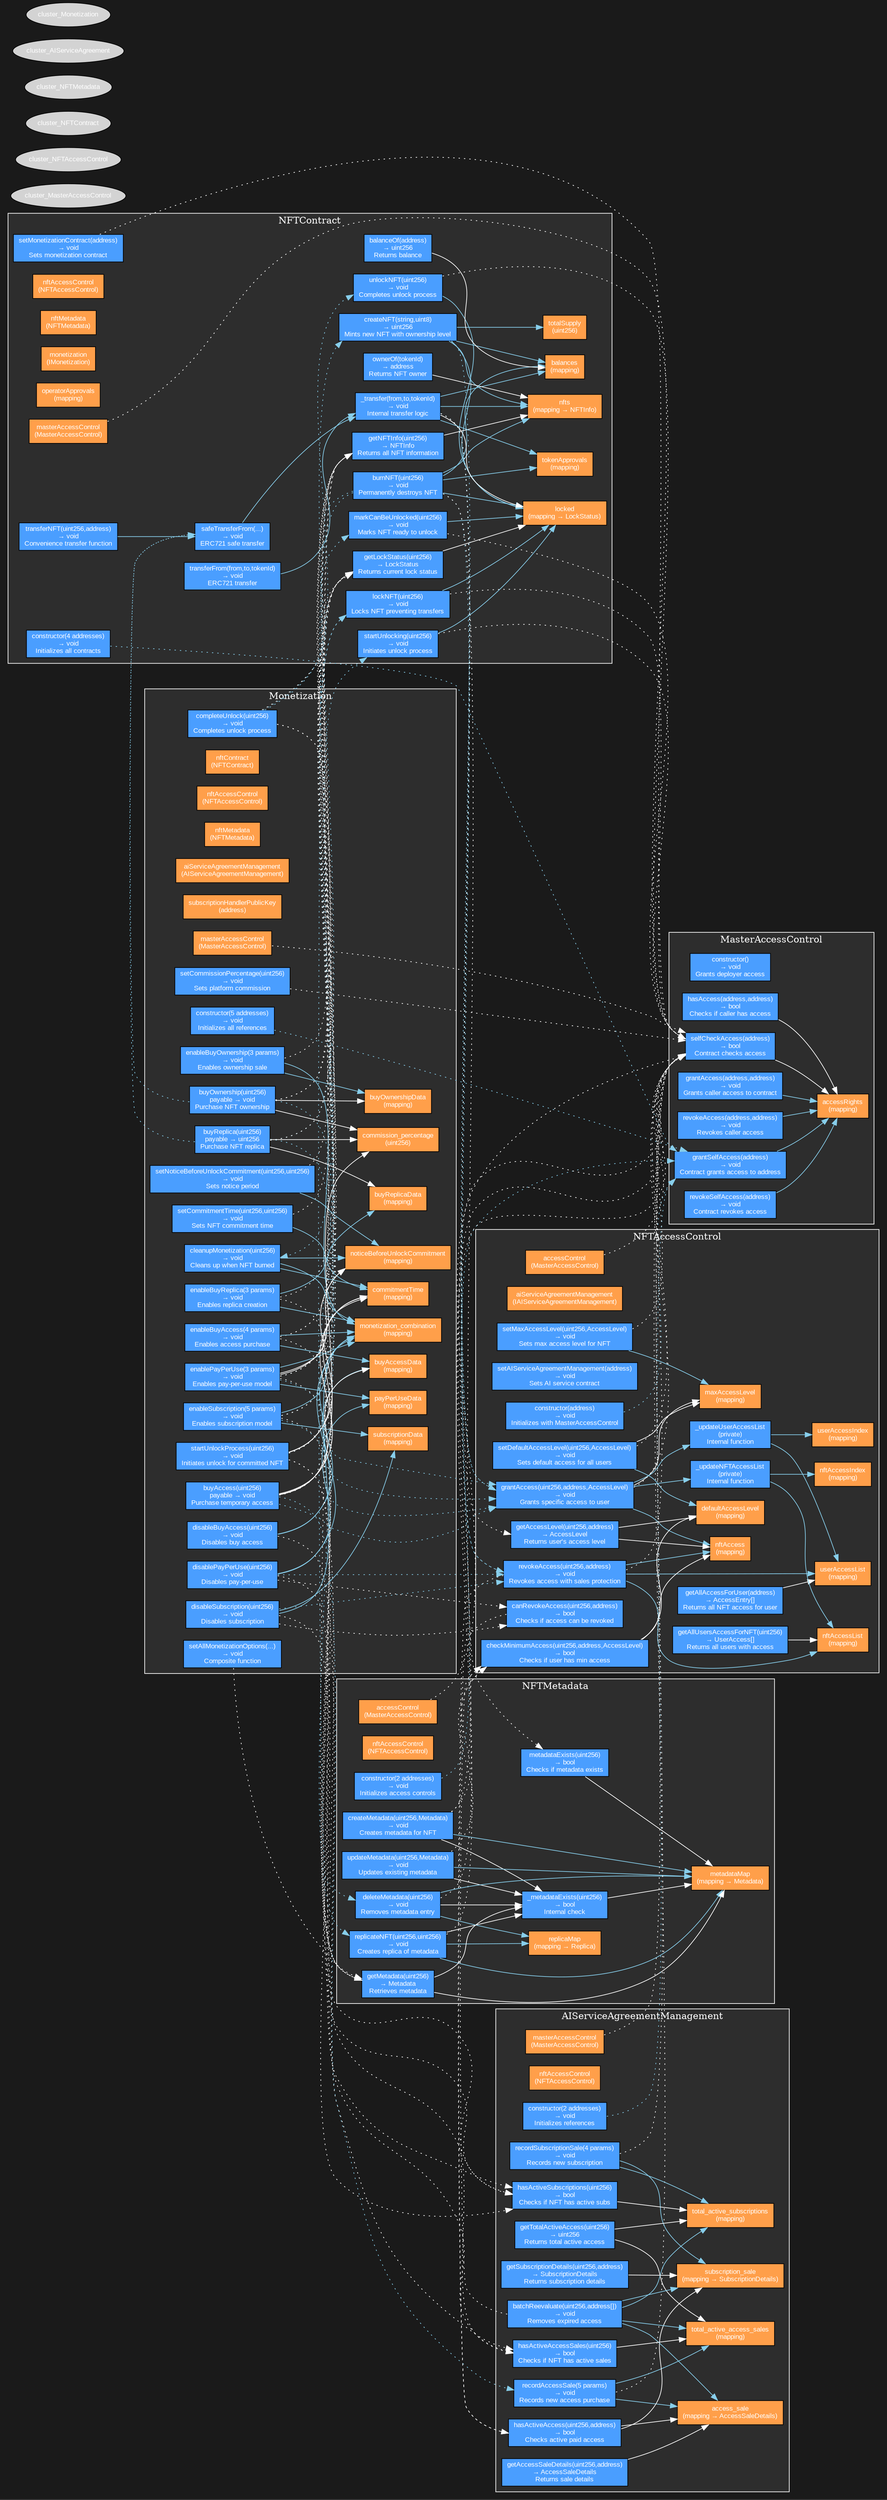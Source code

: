 digraph SmartContractArchitecture {
    // Dark mode styling
    bgcolor="#1a1a1a"
    fontcolor="white"
    node [fontcolor="white", style="filled", fontname="Arial", fontsize=10]
    edge [fontcolor="white"]
    
    // Color scheme
    // Functions: #4a9eff (light blue)
    // Variables: #ff9f4a (orange)
    // Contract boxes: #2d2d2d (dark gray)
    // Read connections: white
    // Write connections: #87CEEB (light blue)
    
    compound=true
    rankdir=LR
    
    // MasterAccessControl Contract
    subgraph cluster_MasterAccessControl {
        label="MasterAccessControl"
        bgcolor="#2d2d2d"
        color="white"
        
        // Variables
        MAC_accessRights [label="accessRights\n(mapping)", fillcolor="#ff9f4a", shape="box"]
        
        // Functions
        MAC_constructor [label="constructor()\n→ void\nGrants deployer access", fillcolor="#4a9eff", shape="box"]
        MAC_grantAccess [label="grantAccess(address,address)\n→ void\nGrants caller access to contract", fillcolor="#4a9eff", shape="box"]
        MAC_revokeAccess [label="revokeAccess(address,address)\n→ void\nRevokes caller access", fillcolor="#4a9eff", shape="box"]
        MAC_grantSelfAccess [label="grantSelfAccess(address)\n→ void\nContract grants access to address", fillcolor="#4a9eff", shape="box"]
        MAC_revokeSelfAccess [label="revokeSelfAccess(address)\n→ void\nContract revokes access", fillcolor="#4a9eff", shape="box"]
        MAC_hasAccess [label="hasAccess(address,address)\n→ bool\nChecks if caller has access", fillcolor="#4a9eff", shape="box"]
        MAC_selfCheckAccess [label="selfCheckAccess(address)\n→ bool\nContract checks access", fillcolor="#4a9eff", shape="box"]
    }
    
    // NFTAccessControl Contract
    subgraph cluster_NFTAccessControl {
        label="NFTAccessControl"
        bgcolor="#2d2d2d"
        color="white"
        
        // Variables
        NAC_accessControl [label="accessControl\n(MasterAccessControl)", fillcolor="#ff9f4a", shape="box"]
        NAC_aiServiceAgreement [label="aiServiceAgreementManagement\n(IAIServiceAgreementManagement)", fillcolor="#ff9f4a", shape="box"]
        NAC_nftAccess [label="nftAccess\n(mapping)", fillcolor="#ff9f4a", shape="box"]
        NAC_defaultAccessLevel [label="defaultAccessLevel\n(mapping)", fillcolor="#ff9f4a", shape="box"]
        NAC_maxAccessLevel [label="maxAccessLevel\n(mapping)", fillcolor="#ff9f4a", shape="box"]
        NAC_userAccessList [label="userAccessList\n(mapping)", fillcolor="#ff9f4a", shape="box"]
        NAC_userAccessIndex [label="userAccessIndex\n(mapping)", fillcolor="#ff9f4a", shape="box"]
        NAC_nftAccessList [label="nftAccessList\n(mapping)", fillcolor="#ff9f4a", shape="box"]
        NAC_nftAccessIndex [label="nftAccessIndex\n(mapping)", fillcolor="#ff9f4a", shape="box"]
        
        // Functions
        NAC_constructor [label="constructor(address)\n→ void\nInitializes with MasterAccessControl", fillcolor="#4a9eff", shape="box"]
        NAC_setAIServiceAgreement [label="setAIServiceAgreementManagement(address)\n→ void\nSets AI service contract", fillcolor="#4a9eff", shape="box"]
        NAC_setMaxAccessLevel [label="setMaxAccessLevel(uint256,AccessLevel)\n→ void\nSets max access level for NFT", fillcolor="#4a9eff", shape="box"]
        NAC_setDefaultAccessLevel [label="setDefaultAccessLevel(uint256,AccessLevel)\n→ void\nSets default access for all users", fillcolor="#4a9eff", shape="box"]
        NAC_grantAccess [label="grantAccess(uint256,address,AccessLevel)\n→ void\nGrants specific access to user", fillcolor="#4a9eff", shape="box"]
        NAC_revokeAccess [label="revokeAccess(uint256,address)\n→ void\nRevokes access with sales protection", fillcolor="#4a9eff", shape="box"]
        NAC_getAllAccessForUser [label="getAllAccessForUser(address)\n→ AccessEntry[]\nReturns all NFT access for user", fillcolor="#4a9eff", shape="box"]
        NAC_getAccessLevel [label="getAccessLevel(uint256,address)\n→ AccessLevel\nReturns user's access level", fillcolor="#4a9eff", shape="box"]
        NAC_checkMinimumAccess [label="checkMinimumAccess(uint256,address,AccessLevel)\n→ bool\nChecks if user has min access", fillcolor="#4a9eff", shape="box"]
        NAC_getAllUsersAccessForNFT [label="getAllUsersAccessForNFT(uint256)\n→ UserAccess[]\nReturns all users with access", fillcolor="#4a9eff", shape="box"]
        NAC_canRevokeAccess [label="canRevokeAccess(uint256,address)\n→ bool\nChecks if access can be revoked", fillcolor="#4a9eff", shape="box"]
        NAC_updateUserAccessList [label="_updateUserAccessList\n(private)\nInternal function", fillcolor="#4a9eff", shape="box"]
        NAC_updateNFTAccessList [label="_updateNFTAccessList\n(private)\nInternal function", fillcolor="#4a9eff", shape="box"]
    }
    
    // NFTContract
    subgraph cluster_NFTContract {
        label="NFTContract"
        bgcolor="#2d2d2d"
        color="white"
        
        // Variables
        NC_masterAccessControl [label="masterAccessControl\n(MasterAccessControl)", fillcolor="#ff9f4a", shape="box"]
        NC_nftAccessControl [label="nftAccessControl\n(NFTAccessControl)", fillcolor="#ff9f4a", shape="box"]
        NC_nftMetadata [label="nftMetadata\n(NFTMetadata)", fillcolor="#ff9f4a", shape="box"]
        NC_monetization [label="monetization\n(IMonetization)", fillcolor="#ff9f4a", shape="box"]
        NC_nfts [label="nfts\n(mapping → NFTInfo)", fillcolor="#ff9f4a", shape="box"]
        NC_locked [label="locked\n(mapping → LockStatus)", fillcolor="#ff9f4a", shape="box"]
        NC_balances [label="balances\n(mapping)", fillcolor="#ff9f4a", shape="box"]
        NC_tokenApprovals [label="tokenApprovals\n(mapping)", fillcolor="#ff9f4a", shape="box"]
        NC_operatorApprovals [label="operatorApprovals\n(mapping)", fillcolor="#ff9f4a", shape="box"]
        NC_totalSupply [label="totalSupply\n(uint256)", fillcolor="#ff9f4a", shape="box"]
        
        // Functions
        NC_constructor [label="constructor(4 addresses)\n→ void\nInitializes all contracts", fillcolor="#4a9eff", shape="box"]
        NC_setMonetization [label="setMonetizationContract(address)\n→ void\nSets monetization contract", fillcolor="#4a9eff", shape="box"]
        NC_createNFT [label="createNFT(string,uint8)\n→ uint256\nMints new NFT with ownership level", fillcolor="#4a9eff", shape="box"]
        NC_burnNFT [label="burnNFT(uint256)\n→ void\nPermanently destroys NFT", fillcolor="#4a9eff", shape="box"]
        NC_lockNFT [label="lockNFT(uint256)\n→ void\nLocks NFT preventing transfers", fillcolor="#4a9eff", shape="box"]
        NC_startUnlocking [label="startUnlocking(uint256)\n→ void\nInitiates unlock process", fillcolor="#4a9eff", shape="box"]
        NC_markCanBeUnlocked [label="markCanBeUnlocked(uint256)\n→ void\nMarks NFT ready to unlock", fillcolor="#4a9eff", shape="box"]
        NC_unlockNFT [label="unlockNFT(uint256)\n→ void\nCompletes unlock process", fillcolor="#4a9eff", shape="box"]
        NC_transferNFT [label="transferNFT(uint256,address)\n→ void\nConvenience transfer function", fillcolor="#4a9eff", shape="box"]
        NC_getLockStatus [label="getLockStatus(uint256)\n→ LockStatus\nReturns current lock status", fillcolor="#4a9eff", shape="box"]
        NC_getNFTInfo [label="getNFTInfo(uint256)\n→ NFTInfo\nReturns all NFT information", fillcolor="#4a9eff", shape="box"]
        NC_safeTransferFrom [label="safeTransferFrom(...)\n→ void\nERC721 safe transfer", fillcolor="#4a9eff", shape="box"]
        NC_transferFrom [label="transferFrom(from,to,tokenId)\n→ void\nERC721 transfer", fillcolor="#4a9eff", shape="box"]
        NC_transfer [label="_transfer(from,to,tokenId)\n→ void\nInternal transfer logic", fillcolor="#4a9eff", shape="box"]
        NC_ownerOf [label="ownerOf(tokenId)\n→ address\nReturns NFT owner", fillcolor="#4a9eff", shape="box"]
        NC_balanceOf [label="balanceOf(address)\n→ uint256\nReturns balance", fillcolor="#4a9eff", shape="box"]
    }
    
    // NFTMetadata
    subgraph cluster_NFTMetadata {
        label="NFTMetadata"
        bgcolor="#2d2d2d"
        color="white"
        
        // Variables
        NM_accessControl [label="accessControl\n(MasterAccessControl)", fillcolor="#ff9f4a", shape="box"]
        NM_nftAccessControl [label="nftAccessControl\n(NFTAccessControl)", fillcolor="#ff9f4a", shape="box"]
        NM_metadataMap [label="metadataMap\n(mapping → Metadata)", fillcolor="#ff9f4a", shape="box"]
        NM_replicaMap [label="replicaMap\n(mapping → Replica)", fillcolor="#ff9f4a", shape="box"]
        
        // Functions
        NM_constructor [label="constructor(2 addresses)\n→ void\nInitializes access controls", fillcolor="#4a9eff", shape="box"]
        NM_createMetadata [label="createMetadata(uint256,Metadata)\n→ void\nCreates metadata for NFT", fillcolor="#4a9eff", shape="box"]
        NM_replicateNFT [label="replicateNFT(uint256,uint256)\n→ void\nCreates replica of metadata", fillcolor="#4a9eff", shape="box"]
        NM_updateMetadata [label="updateMetadata(uint256,Metadata)\n→ void\nUpdates existing metadata", fillcolor="#4a9eff", shape="box"]
        NM_deleteMetadata [label="deleteMetadata(uint256)\n→ void\nRemoves metadata entry", fillcolor="#4a9eff", shape="box"]
        NM_getMetadata [label="getMetadata(uint256)\n→ Metadata\nRetrieves metadata", fillcolor="#4a9eff", shape="box"]
        NM_metadataExists [label="metadataExists(uint256)\n→ bool\nChecks if metadata exists", fillcolor="#4a9eff", shape="box"]
        NM_metadataExistsInternal [label="_metadataExists(uint256)\n→ bool\nInternal check", fillcolor="#4a9eff", shape="box"]
    }
    
    // AIServiceAgreementManagement
    subgraph cluster_AIServiceAgreement {
        label="AIServiceAgreementManagement"
        bgcolor="#2d2d2d"
        color="white"
        
        // Variables
        ASA_masterAccessControl [label="masterAccessControl\n(MasterAccessControl)", fillcolor="#ff9f4a", shape="box"]
        ASA_nftAccessControl [label="nftAccessControl\n(NFTAccessControl)", fillcolor="#ff9f4a", shape="box"]
        ASA_access_sale [label="access_sale\n(mapping → AccessSaleDetails)", fillcolor="#ff9f4a", shape="box"]
        ASA_subscription_sale [label="subscription_sale\n(mapping → SubscriptionDetails)", fillcolor="#ff9f4a", shape="box"]
        ASA_total_active_access [label="total_active_access_sales\n(mapping)", fillcolor="#ff9f4a", shape="box"]
        ASA_total_active_subs [label="total_active_subscriptions\n(mapping)", fillcolor="#ff9f4a", shape="box"]
        
        // Functions
        ASA_constructor [label="constructor(2 addresses)\n→ void\nInitializes references", fillcolor="#4a9eff", shape="box"]
        ASA_recordAccessSale [label="recordAccessSale(5 params)\n→ void\nRecords new access purchase", fillcolor="#4a9eff", shape="box"]
        ASA_recordSubscriptionSale [label="recordSubscriptionSale(4 params)\n→ void\nRecords new subscription", fillcolor="#4a9eff", shape="box"]
        ASA_hasActiveAccess [label="hasActiveAccess(uint256,address)\n→ bool\nChecks active paid access", fillcolor="#4a9eff", shape="box"]
        ASA_getTotalActiveAccess [label="getTotalActiveAccess(uint256)\n→ uint256\nReturns total active access", fillcolor="#4a9eff", shape="box"]
        ASA_batchReevaluate [label="batchReevaluate(uint256,address[])\n→ void\nRemoves expired access", fillcolor="#4a9eff", shape="box"]
        ASA_hasActiveSubscriptions [label="hasActiveSubscriptions(uint256)\n→ bool\nChecks if NFT has active subs", fillcolor="#4a9eff", shape="box"]
        ASA_hasActiveAccessSales [label="hasActiveAccessSales(uint256)\n→ bool\nChecks if NFT has active sales", fillcolor="#4a9eff", shape="box"]
        ASA_getAccessSaleDetails [label="getAccessSaleDetails(uint256,address)\n→ AccessSaleDetails\nReturns sale details", fillcolor="#4a9eff", shape="box"]
        ASA_getSubscriptionDetails [label="getSubscriptionDetails(uint256,address)\n→ SubscriptionDetails\nReturns subscription details", fillcolor="#4a9eff", shape="box"]
    }
    
    // Monetization
    subgraph cluster_Monetization {
        label="Monetization"
        bgcolor="#2d2d2d"
        color="white"
        
        // Variables (selected key ones due to space)
        M_masterAccessControl [label="masterAccessControl\n(MasterAccessControl)", fillcolor="#ff9f4a", shape="box"]
        M_nftContract [label="nftContract\n(NFTContract)", fillcolor="#ff9f4a", shape="box"]
        M_nftAccessControl [label="nftAccessControl\n(NFTAccessControl)", fillcolor="#ff9f4a", shape="box"]
        M_nftMetadata [label="nftMetadata\n(NFTMetadata)", fillcolor="#ff9f4a", shape="box"]
        M_aiServiceAgreement [label="aiServiceAgreementManagement\n(AIServiceAgreementManagement)", fillcolor="#ff9f4a", shape="box"]
        M_commission [label="commission_percentage\n(uint256)", fillcolor="#ff9f4a", shape="box"]
        M_subscriptionHandler [label="subscriptionHandlerPublicKey\n(address)", fillcolor="#ff9f4a", shape="box"]
        M_monetization_combo [label="monetization_combination\n(mapping)", fillcolor="#ff9f4a", shape="box"]
        M_commitmentTime [label="commitmentTime\n(mapping)", fillcolor="#ff9f4a", shape="box"]
        M_noticeBeforeUnlock [label="noticeBeforeUnlockCommitment\n(mapping)", fillcolor="#ff9f4a", shape="box"]
        M_payPerUseData [label="payPerUseData\n(mapping)", fillcolor="#ff9f4a", shape="box"]
        M_subscriptionData [label="subscriptionData\n(mapping)", fillcolor="#ff9f4a", shape="box"]
        M_buyAccessData [label="buyAccessData\n(mapping)", fillcolor="#ff9f4a", shape="box"]
        M_buyOwnershipData [label="buyOwnershipData\n(mapping)", fillcolor="#ff9f4a", shape="box"]
        M_buyReplicaData [label="buyReplicaData\n(mapping)", fillcolor="#ff9f4a", shape="box"]
        
        // Key Functions
        M_constructor [label="constructor(5 addresses)\n→ void\nInitializes all references", fillcolor="#4a9eff", shape="box"]
        M_setCommissionPercentage [label="setCommissionPercentage(uint256)\n→ void\nSets platform commission", fillcolor="#4a9eff", shape="box"]
        M_setCommitmentTime [label="setCommitmentTime(uint256,uint256)\n→ void\nSets NFT commitment time", fillcolor="#4a9eff", shape="box"]
        M_setNoticeBeforeUnlock [label="setNoticeBeforeUnlockCommitment(uint256,uint256)\n→ void\nSets notice period", fillcolor="#4a9eff", shape="box"]
        M_enablePayPerUse [label="enablePayPerUse(3 params)\n→ void\nEnables pay-per-use model", fillcolor="#4a9eff", shape="box"]
        M_enableSubscription [label="enableSubscription(5 params)\n→ void\nEnables subscription model", fillcolor="#4a9eff", shape="box"]
        M_enableBuyAccess [label="enableBuyAccess(4 params)\n→ void\nEnables access purchase", fillcolor="#4a9eff", shape="box"]
        M_enableBuyOwnership [label="enableBuyOwnership(3 params)\n→ void\nEnables ownership sale", fillcolor="#4a9eff", shape="box"]
        M_enableBuyReplica [label="enableBuyReplica(3 params)\n→ void\nEnables replica creation", fillcolor="#4a9eff", shape="box"]
        M_disablePayPerUse [label="disablePayPerUse(uint256)\n→ void\nDisables pay-per-use", fillcolor="#4a9eff", shape="box"]
        M_disableSubscription [label="disableSubscription(uint256)\n→ void\nDisables subscription", fillcolor="#4a9eff", shape="box"]
        M_disableBuyAccess [label="disableBuyAccess(uint256)\n→ void\nDisables buy access", fillcolor="#4a9eff", shape="box"]
        M_buyOwnership [label="buyOwnership(uint256)\npayable → void\nPurchase NFT ownership", fillcolor="#4a9eff", shape="box"]
        M_buyReplica [label="buyReplica(uint256)\npayable → uint256\nPurchase NFT replica", fillcolor="#4a9eff", shape="box"]
        M_buyAccess [label="buyAccess(uint256)\npayable → void\nPurchase temporary access", fillcolor="#4a9eff", shape="box"]
        M_startUnlockProcess [label="startUnlockProcess(uint256)\n→ void\nInitiates unlock for committed NFT", fillcolor="#4a9eff", shape="box"]
        M_completeUnlock [label="completeUnlock(uint256)\n→ void\nCompletes unlock process", fillcolor="#4a9eff", shape="box"]
        M_cleanupMonetization [label="cleanupMonetization(uint256)\n→ void\nCleans up when NFT burned", fillcolor="#4a9eff", shape="box"]
        M_setAllMonetizationOptions [label="setAllMonetizationOptions(...)\n→ void\nComposite function", fillcolor="#4a9eff", shape="box"]
    }
    
    // Inter-contract connections (dotted lines)
    // Read operations (white)
    // Write operations (#87CEEB - light blue)
    
    // MasterAccessControl connections
    NAC_accessControl -> MAC_selfCheckAccess [style="dotted", color="white"]
    NAC_setMaxAccessLevel -> MAC_selfCheckAccess [style="dotted", color="white"]
    NAC_setDefaultAccessLevel -> MAC_selfCheckAccess [style="dotted", color="white"]
    NAC_grantAccess -> MAC_selfCheckAccess [style="dotted", color="white"]
    NAC_revokeAccess -> MAC_selfCheckAccess [style="dotted", color="white"]
    
    NM_accessControl -> MAC_selfCheckAccess [style="dotted", color="white"]
    NM_createMetadata -> MAC_selfCheckAccess [style="dotted", color="white"]
    NM_replicateNFT -> MAC_selfCheckAccess [style="dotted", color="white"]
    NM_deleteMetadata -> MAC_selfCheckAccess [style="dotted", color="white"]
    
    ASA_masterAccessControl -> MAC_selfCheckAccess [style="dotted", color="white"]
    ASA_recordAccessSale -> MAC_selfCheckAccess [style="dotted", color="white"]
    ASA_recordSubscriptionSale -> MAC_selfCheckAccess [style="dotted", color="white"]
    
    M_masterAccessControl -> MAC_selfCheckAccess [style="dotted", color="white"]
    M_setCommissionPercentage -> MAC_selfCheckAccess [style="dotted", color="white"]
    
    NC_masterAccessControl -> MAC_selfCheckAccess [style="dotted", color="white"]
    NC_setMonetization -> MAC_selfCheckAccess [style="dotted", color="white"]
    NC_lockNFT -> MAC_selfCheckAccess [style="dotted", color="white"]
    NC_startUnlocking -> MAC_selfCheckAccess [style="dotted", color="white"]
    NC_markCanBeUnlocked -> MAC_selfCheckAccess [style="dotted", color="white"]
    NC_unlockNFT -> MAC_selfCheckAccess [style="dotted", color="white"]
    
    NAC_constructor -> MAC_grantSelfAccess [style="dotted", color="#87CEEB"]
    NM_constructor -> MAC_grantSelfAccess [style="dotted", color="#87CEEB"]
    ASA_constructor -> MAC_grantSelfAccess [style="dotted", color="#87CEEB"]
    M_constructor -> MAC_grantSelfAccess [style="dotted", color="#87CEEB"]
    NC_constructor -> MAC_grantSelfAccess [style="dotted", color="#87CEEB"]
    
    // NFTAccessControl connections from other contracts
    NAC_revokeAccess -> ASA_hasActiveAccess [style="dotted", color="white"]
    NAC_canRevokeAccess -> ASA_hasActiveAccess [style="dotted", color="white"]
    
    NC_createNFT -> NAC_grantAccess [style="dotted", color="#87CEEB"]
    NC_burnNFT -> NAC_revokeAccess [style="dotted", color="#87CEEB"]
    NC_transfer -> NAC_getAccessLevel [style="dotted", color="white"]
    NC_transfer -> NAC_revokeAccess [style="dotted", color="#87CEEB"]
    NC_transfer -> NAC_grantAccess [style="dotted", color="#87CEEB"]
    
    NM_createMetadata -> NAC_checkMinimumAccess [style="dotted", color="white"]
    NM_updateMetadata -> NAC_checkMinimumAccess [style="dotted", color="white"]
    
    ASA_batchReevaluate -> NAC_checkMinimumAccess [style="dotted", color="white"]
    
    M_enablePayPerUse -> NAC_grantAccess [style="dotted", color="#87CEEB"]
    M_enableSubscription -> NAC_grantAccess [style="dotted", color="#87CEEB"]
    M_buyOwnership -> NAC_grantAccess [style="dotted", color="#87CEEB"]
    M_buyAccess -> NAC_grantAccess [style="dotted", color="#87CEEB"]
    M_disablePayPerUse -> NAC_canRevokeAccess [style="dotted", color="white"]
    M_disablePayPerUse -> NAC_revokeAccess [style="dotted", color="#87CEEB"]
    M_disableSubscription -> NAC_canRevokeAccess [style="dotted", color="white"]
    M_disableSubscription -> NAC_revokeAccess [style="dotted", color="#87CEEB"]
    
    // NFTContract connections from other contracts
    NC_burnNFT -> NM_metadataExists [style="dotted", color="white"]
    NC_burnNFT -> NM_deleteMetadata [style="dotted", color="#87CEEB"]
    NC_burnNFT -> M_cleanupMonetization [style="dotted", color="#87CEEB"]
    
    M_setCommitmentTime -> NC_getLockStatus [style="dotted", color="white"]
    M_setNoticeBeforeUnlock -> NC_getLockStatus [style="dotted", color="white"]
    M_enablePayPerUse -> NC_getNFTInfo [style="dotted", color="white"]
    M_enablePayPerUse -> NC_getLockStatus [style="dotted", color="white"]
    M_enablePayPerUse -> NC_lockNFT [style="dotted", color="#87CEEB"]
    M_enableSubscription -> NC_getNFTInfo [style="dotted", color="white"]
    M_enableSubscription -> NC_getLockStatus [style="dotted", color="white"]
    M_enableSubscription -> NC_lockNFT [style="dotted", color="#87CEEB"]
    M_enableBuyAccess -> NC_getNFTInfo [style="dotted", color="white"]
    M_enableBuyAccess -> NC_getLockStatus [style="dotted", color="white"]
    M_enableBuyOwnership -> NC_getNFTInfo [style="dotted", color="white"]
    M_enableBuyReplica -> NC_getNFTInfo [style="dotted", color="white"]
    M_buyOwnership -> NC_getLockStatus [style="dotted", color="white"]
    M_buyOwnership -> NC_getNFTInfo [style="dotted", color="white"]
    M_buyOwnership -> NC_safeTransferFrom [style="dotted", color="#87CEEB"]
    M_buyReplica -> NC_getNFTInfo [style="dotted", color="white"]
    M_buyReplica -> NC_createNFT [style="dotted", color="#87CEEB"]
    M_buyReplica -> NC_safeTransferFrom [style="dotted", color="#87CEEB"]
    M_buyAccess -> NC_getNFTInfo [style="dotted", color="white"]
    M_startUnlockProcess -> NC_getLockStatus [style="dotted", color="white"]
    M_startUnlockProcess -> NC_startUnlocking [style="dotted", color="#87CEEB"]
    M_completeUnlock -> NC_getLockStatus [style="dotted", color="white"]
    M_completeUnlock -> NC_markCanBeUnlocked [style="dotted", color="#87CEEB"]
    M_completeUnlock -> NC_unlockNFT [style="dotted", color="#87CEEB"]
    
    // NFTMetadata connections from other contracts
    M_enablePayPerUse -> NM_getMetadata [style="dotted", color="white"]
    M_enableSubscription -> NM_getMetadata [style="dotted", color="white"]
    M_enableBuyAccess -> NM_getMetadata [style="dotted", color="white"]
    M_enableBuyReplica -> NM_getMetadata [style="dotted", color="white"]
    M_buyReplica -> NM_replicateNFT [style="dotted", color="#87CEEB"]
    M_setAllMonetizationOptions -> NM_getMetadata [style="dotted", color="white"]
    
    // AIServiceAgreementManagement connections from other contracts
    M_buyAccess -> ASA_recordAccessSale [style="dotted", color="#87CEEB"]
    M_disablePayPerUse -> ASA_hasActiveSubscriptions [style="dotted", color="white"]
    M_disableSubscription -> ASA_hasActiveSubscriptions [style="dotted", color="white"]
    M_disableBuyAccess -> ASA_hasActiveAccessSales [style="dotted", color="white"]
    M_startUnlockProcess -> ASA_hasActiveSubscriptions [style="dotted", color="white"]
    M_startUnlockProcess -> ASA_hasActiveAccessSales [style="dotted", color="white"]
    M_completeUnlock -> ASA_hasActiveSubscriptions [style="dotted", color="white"]
    M_completeUnlock -> ASA_hasActiveAccessSales [style="dotted", color="white"]
    
    // Intra-contract connections (normal lines)
    // MasterAccessControl internal
    MAC_grantAccess -> MAC_accessRights [color="#87CEEB"]
    MAC_revokeAccess -> MAC_accessRights [color="#87CEEB"]
    MAC_grantSelfAccess -> MAC_accessRights [color="#87CEEB"]
    MAC_revokeSelfAccess -> MAC_accessRights [color="#87CEEB"]
    MAC_hasAccess -> MAC_accessRights [color="white"]
    MAC_selfCheckAccess -> MAC_accessRights [color="white"]
    
    // NFTAccessControl internal
    NAC_setMaxAccessLevel -> NAC_maxAccessLevel [color="#87CEEB"]
    NAC_setDefaultAccessLevel -> NAC_defaultAccessLevel [color="#87CEEB"]
    NAC_setDefaultAccessLevel -> NAC_maxAccessLevel [color="white"]
    NAC_grantAccess -> NAC_nftAccess [color="#87CEEB"]
    NAC_grantAccess -> NAC_updateUserAccessList [color="#87CEEB"]
    NAC_grantAccess -> NAC_updateNFTAccessList [color="#87CEEB"]
    NAC_grantAccess -> NAC_maxAccessLevel [color="white"]
    NAC_revokeAccess -> NAC_nftAccess [color="#87CEEB"]
    NAC_revokeAccess -> NAC_userAccessList [color="#87CEEB"]
    NAC_revokeAccess -> NAC_nftAccessList [color="#87CEEB"]
    NAC_getAllAccessForUser -> NAC_userAccessList [color="white"]
    NAC_getAccessLevel -> NAC_nftAccess [color="white"]
    NAC_getAccessLevel -> NAC_defaultAccessLevel [color="white"]
    NAC_checkMinimumAccess -> NAC_defaultAccessLevel [color="white"]
    NAC_checkMinimumAccess -> NAC_nftAccess [color="white"]
    NAC_getAllUsersAccessForNFT -> NAC_nftAccessList [color="white"]
    NAC_updateUserAccessList -> NAC_userAccessList [color="#87CEEB"]
    NAC_updateUserAccessList -> NAC_userAccessIndex [color="#87CEEB"]
    NAC_updateNFTAccessList -> NAC_nftAccessList [color="#87CEEB"]
    NAC_updateNFTAccessList -> NAC_nftAccessIndex [color="#87CEEB"]
    
    // NFTContract internal
    NC_createNFT -> NC_nfts [color="#87CEEB"]
    NC_createNFT -> NC_locked [color="#87CEEB"]
    NC_createNFT -> NC_balances [color="#87CEEB"]
    NC_createNFT -> NC_totalSupply [color="#87CEEB"]
    NC_burnNFT -> NC_nfts [color="#87CEEB"]
    NC_burnNFT -> NC_locked [color="#87CEEB"]
    NC_burnNFT -> NC_balances [color="#87CEEB"]
    NC_burnNFT -> NC_tokenApprovals [color="#87CEEB"]
    NC_lockNFT -> NC_locked [color="#87CEEB"]
    NC_startUnlocking -> NC_locked [color="#87CEEB"]
    NC_markCanBeUnlocked -> NC_locked [color="#87CEEB"]
    NC_unlockNFT -> NC_locked [color="#87CEEB"]
    NC_getLockStatus -> NC_locked [color="white"]
    NC_getNFTInfo -> NC_nfts [color="white"]
    NC_balanceOf -> NC_balances [color="white"]
    NC_ownerOf -> NC_nfts [color="white"]
    NC_transferNFT -> NC_safeTransferFrom [color="#87CEEB"]
    NC_safeTransferFrom -> NC_transfer [color="#87CEEB"]
    NC_transferFrom -> NC_transfer [color="#87CEEB"]
    NC_transfer -> NC_nfts [color="#87CEEB"]
    NC_transfer -> NC_tokenApprovals [color="#87CEEB"]
    NC_transfer -> NC_balances [color="#87CEEB"]
    NC_transfer -> NC_locked [color="white"]
    
    // NFTMetadata internal
    NM_createMetadata -> NM_metadataMap [color="#87CEEB"]
    NM_createMetadata -> NM_metadataExistsInternal [color="white"]
    NM_replicateNFT -> NM_metadataMap [color="#87CEEB"]
    NM_replicateNFT -> NM_replicaMap [color="#87CEEB"]
    NM_replicateNFT -> NM_metadataExistsInternal [color="white"]
    NM_updateMetadata -> NM_metadataMap [color="#87CEEB"]
    NM_updateMetadata -> NM_metadataExistsInternal [color="white"]
    NM_deleteMetadata -> NM_metadataMap [color="#87CEEB"]
    NM_deleteMetadata -> NM_replicaMap [color="#87CEEB"]
    NM_deleteMetadata -> NM_metadataExistsInternal [color="white"]
    NM_getMetadata -> NM_metadataMap [color="white"]
    NM_getMetadata -> NM_metadataExistsInternal [color="white"]
    NM_metadataExists -> NM_metadataMap [color="white"]
    NM_metadataExistsInternal -> NM_metadataMap [color="white"]
    
    // AIServiceAgreementManagement internal
    ASA_recordAccessSale -> ASA_access_sale [color="#87CEEB"]
    ASA_recordAccessSale -> ASA_total_active_access [color="#87CEEB"]
    ASA_recordSubscriptionSale -> ASA_subscription_sale [color="#87CEEB"]
    ASA_recordSubscriptionSale -> ASA_total_active_subs [color="#87CEEB"]
    ASA_hasActiveAccess -> ASA_access_sale [color="white"]
    ASA_hasActiveAccess -> ASA_subscription_sale [color="white"]
    ASA_getTotalActiveAccess -> ASA_total_active_access [color="white"]
    ASA_getTotalActiveAccess -> ASA_total_active_subs [color="white"]
    ASA_batchReevaluate -> ASA_access_sale [color="#87CEEB"]
    ASA_batchReevaluate -> ASA_subscription_sale [color="#87CEEB"]
    ASA_batchReevaluate -> ASA_total_active_access [color="#87CEEB"]
    ASA_batchReevaluate -> ASA_total_active_subs [color="#87CEEB"]
    ASA_getAccessSaleDetails -> ASA_access_sale [color="white"]
    ASA_getSubscriptionDetails -> ASA_subscription_sale [color="white"]
    ASA_hasActiveSubscriptions -> ASA_total_active_subs [color="white"]
    ASA_hasActiveAccessSales -> ASA_total_active_access [color="white"]
    
    // Monetization internal
    M_setCommitmentTime -> M_commitmentTime [color="#87CEEB"]
    M_setNoticeBeforeUnlock -> M_noticeBeforeUnlock [color="#87CEEB"]
    M_enablePayPerUse -> M_payPerUseData [color="#87CEEB"]
    M_enablePayPerUse -> M_monetization_combo [color="#87CEEB"]
    M_enablePayPerUse -> M_commitmentTime [color="white"]
    M_enablePayPerUse -> M_noticeBeforeUnlock [color="white"]
    M_enableSubscription -> M_subscriptionData [color="#87CEEB"]
    M_enableSubscription -> M_monetization_combo [color="#87CEEB"]
    M_enableBuyAccess -> M_buyAccessData [color="#87CEEB"]
    M_enableBuyAccess -> M_monetization_combo [color="#87CEEB"]
    M_enableBuyOwnership -> M_buyOwnershipData [color="#87CEEB"]
    M_enableBuyOwnership -> M_monetization_combo [color="#87CEEB"]
    M_enableBuyReplica -> M_buyReplicaData [color="#87CEEB"]
    M_enableBuyReplica -> M_monetization_combo [color="#87CEEB"]
    M_disablePayPerUse -> M_payPerUseData [color="#87CEEB"]
    M_disablePayPerUse -> M_monetization_combo [color="#87CEEB"]
    M_disableSubscription -> M_subscriptionData [color="#87CEEB"]
    M_disableSubscription -> M_monetization_combo [color="#87CEEB"]
    M_disableBuyAccess -> M_buyAccessData [color="#87CEEB"]
    M_disableBuyAccess -> M_monetization_combo [color="#87CEEB"]
    M_buyOwnership -> M_buyOwnershipData [color="white"]
    M_buyOwnership -> M_commission [color="white"]
    M_buyReplica -> M_buyReplicaData [color="white"]
    M_buyReplica -> M_commission [color="white"]
    M_buyAccess -> M_buyAccessData [color="white"]
    M_buyAccess -> M_commission [color="white"]
    M_buyAccess -> M_commitmentTime [color="white"]
    M_startUnlockProcess -> M_commitmentTime [color="white"]
    M_startUnlockProcess -> M_noticeBeforeUnlock [color="white"]
    M_cleanupMonetization -> M_commitmentTime [color="#87CEEB"]
    M_cleanupMonetization -> M_noticeBeforeUnlock [color="#87CEEB"]
    M_cleanupMonetization -> M_monetization_combo [color="#87CEEB"]
    
    // Layout hints
    {rank=same; cluster_MasterAccessControl}
    {rank=same; cluster_NFTAccessControl; cluster_NFTContract; cluster_NFTMetadata}
    {rank=same; cluster_AIServiceAgreement; cluster_Monetization}
}